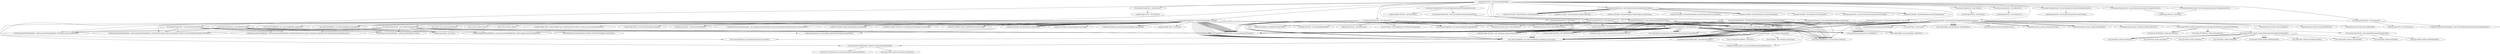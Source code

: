 digraph "callgraph" {
    "<dummyMainClass: void dummyMainMethod()>"
    "<fr.asterope.MainActivity: void onCreate(android.os.Bundle)>"
    "<dummyMainClass: void dummyMainMethod()>"->"<fr.asterope.MainActivity: void onCreate(android.os.Bundle)>";
    "<fr.asterope.MainActivity: void onStart()>"
    "<dummyMainClass: void dummyMainMethod()>"->"<fr.asterope.MainActivity: void onStart()>";
    "<fr.asterope.MainActivity: void onResume()>"
    "<dummyMainClass: void dummyMainMethod()>"->"<fr.asterope.MainActivity: void onResume()>";
    "<fr.asterope.MainActivity: void reset(android.view.View)>"
    "<dummyMainClass: void dummyMainMethod()>"->"<fr.asterope.MainActivity: void reset(android.view.View)>";
    "<fr.asterope.MainActivity: void startResume(android.view.View)>"
    "<dummyMainClass: void dummyMainMethod()>"->"<fr.asterope.MainActivity: void startResume(android.view.View)>";
    "<fr.asterope.MainActivity: void onBackPressed()>"
    "<dummyMainClass: void dummyMainMethod()>"->"<fr.asterope.MainActivity: void onBackPressed()>";
    "<fr.asterope.MainActivity: void onProviderEnabled(java.lang.String)>"
    "<dummyMainClass: void dummyMainMethod()>"->"<fr.asterope.MainActivity: void onProviderEnabled(java.lang.String)>";
    "<fr.asterope.MainActivity: void onLocationChanged(android.location.Location)>"
    "<dummyMainClass: void dummyMainMethod()>"->"<fr.asterope.MainActivity: void onLocationChanged(android.location.Location)>";
    "<fr.asterope.MainActivity: void onStatusChanged(java.lang.String,int,android.os.Bundle)>"
    "<dummyMainClass: void dummyMainMethod()>"->"<fr.asterope.MainActivity: void onStatusChanged(java.lang.String,int,android.os.Bundle)>";
    "<fr.asterope.MainActivity: void onProviderDisabled(java.lang.String)>"
    "<dummyMainClass: void dummyMainMethod()>"->"<fr.asterope.MainActivity: void onProviderDisabled(java.lang.String)>";
    "<fr.asterope.MainActivity: void onPause()>"
    "<dummyMainClass: void dummyMainMethod()>"->"<fr.asterope.MainActivity: void onPause()>";
    "<fr.asterope.MainActivity: void onSaveInstanceState(android.os.Bundle)>"
    "<dummyMainClass: void dummyMainMethod()>"->"<fr.asterope.MainActivity: void onSaveInstanceState(android.os.Bundle)>";
    "<fr.asterope.MainActivity: void onStop()>"
    "<dummyMainClass: void dummyMainMethod()>"->"<fr.asterope.MainActivity: void onStop()>";
    "<fr.asterope.MainActivity: void onRestart()>"
    "<dummyMainClass: void dummyMainMethod()>"->"<fr.asterope.MainActivity: void onRestart()>";
    "<fr.asterope.MainActivity: void onDestroy()>"
    "<dummyMainClass: void dummyMainMethod()>"->"<fr.asterope.MainActivity: void onDestroy()>";
    "<fr.asterope.MainActivity$8: void onClick(android.content.DialogInterface,int)>"
    "<dummyMainClass: void dummyMainMethod()>"->"<fr.asterope.MainActivity$8: void onClick(android.content.DialogInterface,int)>";
    "<fr.asterope.MainActivity$3: void onClick(android.content.DialogInterface,int)>"
    "<dummyMainClass: void dummyMainMethod()>"->"<fr.asterope.MainActivity$3: void onClick(android.content.DialogInterface,int)>";
    "<fr.asterope.MainActivity$6: void onClick(android.content.DialogInterface,int)>"
    "<dummyMainClass: void dummyMainMethod()>"->"<fr.asterope.MainActivity$6: void onClick(android.content.DialogInterface,int)>";
    "<fr.asterope.MainActivity$9: void onClick(android.content.DialogInterface,int)>"
    "<dummyMainClass: void dummyMainMethod()>"->"<fr.asterope.MainActivity$9: void onClick(android.content.DialogInterface,int)>";
    "<fr.asterope.ExternalFileLogger: boolean isExternalStorageWritable()>"
    "<fr.asterope.MainActivity: void onCreate(android.os.Bundle)>"->"<fr.asterope.ExternalFileLogger: boolean isExternalStorageWritable()>";
    "<android.os.Environment: java.io.File getExternalStorageDirectory()>"
    "<fr.asterope.MainActivity: void onCreate(android.os.Bundle)>"->"<android.os.Environment: java.io.File getExternalStorageDirectory()>";
    "<android.widget.Toast: android.widget.Toast makeText(android.content.Context,java.lang.CharSequence,int)>"
    "<fr.asterope.MainActivity: void onCreate(android.os.Bundle)>"->"<android.widget.Toast: android.widget.Toast makeText(android.content.Context,java.lang.CharSequence,int)>";
    "<java.lang.String: java.lang.String format(java.lang.String,java.lang.Object[])>"
    "<fr.asterope.MainActivity: void onLocationChanged(android.location.Location)>"->"<java.lang.String: java.lang.String format(java.lang.String,java.lang.Object[])>";
    "<java.lang.Long: java.lang.Long valueOf(long)>"
    "<fr.asterope.MainActivity: void onLocationChanged(android.location.Location)>"->"<java.lang.Long: java.lang.Long valueOf(long)>";
    "<java.lang.Integer: java.lang.Integer valueOf(int)>"
    "<fr.asterope.MainActivity: void onLocationChanged(android.location.Location)>"->"<java.lang.Integer: java.lang.Integer valueOf(int)>";
    "<java.lang.Float: java.lang.Float valueOf(float)>"
    "<fr.asterope.MainActivity: void onLocationChanged(android.location.Location)>"->"<java.lang.Float: java.lang.Float valueOf(float)>";
    "<fr.asterope.MainActivity: void onLocationChanged(android.location.Location)>"->"<java.lang.Float: java.lang.Float valueOf(float)>";
    "<java.lang.Double: java.lang.Double valueOf(double)>"
    "<fr.asterope.MainActivity: void onLocationChanged(android.location.Location)>"->"<java.lang.Double: java.lang.Double valueOf(double)>";
    "<fr.asterope.MainActivity: void onLocationChanged(android.location.Location)>"->"<java.lang.Double: java.lang.Double valueOf(double)>";
    "<fr.asterope.MainActivity: void onLocationChanged(android.location.Location)>"->"<java.lang.Double: java.lang.Double valueOf(double)>";
    "<fr.asterope.MainActivity: void onLocationChanged(android.location.Location)>"->"<java.lang.Float: java.lang.Float valueOf(float)>";
    "<fr.asterope.MainActivity: void onLocationChanged(android.location.Location)>"->"<java.lang.Double: java.lang.Double valueOf(double)>";
    "<fr.asterope.MainActivity: void onLocationChanged(android.location.Location)>"->"<java.lang.Float: java.lang.Float valueOf(float)>";
    "<fr.asterope.MainActivity: void onLocationChanged(android.location.Location)>"->"<java.lang.Float: java.lang.Float valueOf(float)>";
    "<fr.asterope.MainActivity: void onLocationChanged(android.location.Location)>"->"<java.lang.Float: java.lang.Float valueOf(float)>";
    "<fr.asterope.MainActivity: void onLocationChanged(android.location.Location)>"->"<java.lang.Double: java.lang.Double valueOf(double)>";
    "<fr.asterope.MainActivity: void onLocationChanged(android.location.Location)>"->"<java.lang.Float: java.lang.Float valueOf(float)>";
    "<fr.asterope.WGS84: double vincentyDistance(fr.asterope.WGS84Point,fr.asterope.WGS84Point)>"
    "<fr.asterope.MainActivity: void onLocationChanged(android.location.Location)>"->"<fr.asterope.WGS84: double vincentyDistance(fr.asterope.WGS84Point,fr.asterope.WGS84Point)>";
    "<fr.asterope.MainActivity: void access$400(fr.asterope.MainActivity)>"
    "<fr.asterope.MainActivity$6: void onClick(android.content.DialogInterface,int)>"->"<fr.asterope.MainActivity: void access$400(fr.asterope.MainActivity)>";
    "<android.os.Environment: java.lang.String getExternalStorageState()>"
    "<fr.asterope.ExternalFileLogger: boolean isExternalStorageWritable()>"->"<android.os.Environment: java.lang.String getExternalStorageState()>";
    "<fr.asterope.WGS84: double vincentyDistance(double,double,double,double)>"
    "<fr.asterope.WGS84: double vincentyDistance(fr.asterope.WGS84Point,fr.asterope.WGS84Point)>"->"<fr.asterope.WGS84: double vincentyDistance(double,double,double,double)>";
    "<java.lang.Math: double abs(double)>"
    "<fr.asterope.WGS84: double vincentyDistance(double,double,double,double)>"->"<java.lang.Math: double abs(double)>";
    "<java.lang.Double: boolean isNaN(double)>"
    "<fr.asterope.WGS84: double vincentyDistance(double,double,double,double)>"->"<java.lang.Double: boolean isNaN(double)>";
    "<java.lang.Math: double atan2(double,double)>"
    "<fr.asterope.WGS84: double vincentyDistance(double,double,double,double)>"->"<java.lang.Math: double atan2(double,double)>";
    "<java.lang.Math: double sqrt(double)>"
    "<fr.asterope.WGS84: double vincentyDistance(double,double,double,double)>"->"<java.lang.Math: double sqrt(double)>";
    "<java.lang.Math: double cos(double)>"
    "<fr.asterope.WGS84: double vincentyDistance(double,double,double,double)>"->"<java.lang.Math: double cos(double)>";
    "<java.lang.Math: double sin(double)>"
    "<fr.asterope.WGS84: double vincentyDistance(double,double,double,double)>"->"<java.lang.Math: double sin(double)>";
    "<fr.asterope.WGS84: double vincentyDistance(double,double,double,double)>"->"<java.lang.Math: double sqrt(double)>";
    "<java.lang.Math: double tan(double)>"
    "<fr.asterope.WGS84: double vincentyDistance(double,double,double,double)>"->"<java.lang.Math: double tan(double)>";
    "<fr.asterope.WGS84: double vincentyDistance(double,double,double,double)>"->"<java.lang.Math: double sqrt(double)>";
    "<fr.asterope.WGS84: double vincentyDistance(double,double,double,double)>"->"<java.lang.Math: double tan(double)>";
    "<fr.asterope.WGS84: double toRadian(double)>"
    "<fr.asterope.WGS84: double vincentyDistance(double,double,double,double)>"->"<fr.asterope.WGS84: double toRadian(double)>";
    "<fr.asterope.WGS84: double vincentyDistance(double,double,double,double)>"->"<fr.asterope.WGS84: double toRadian(double)>";
    "<fr.asterope.WGS84: double vincentyDistance(double,double,double,double)>"->"<fr.asterope.WGS84: double toRadian(double)>";
    "<fr.asterope.WGS84: double vincentyDistance(double,double,double,double)>"->"<fr.asterope.WGS84: double toRadian(double)>";
    "<android.app.Activity: void onCreate(android.os.Bundle)>"
    "<fr.asterope.MainActivity: void onCreate(android.os.Bundle)>"->"<android.app.Activity: void onCreate(android.os.Bundle)>";
    "<fr.asterope.MainActivity: void checkForAvailableGPS()>"
    "<fr.asterope.MainActivity: void onCreate(android.os.Bundle)>"->"<fr.asterope.MainActivity: void checkForAvailableGPS()>";
    "<android.app.Activity: java.lang.Object getSystemService(java.lang.String)>"
    "<fr.asterope.MainActivity: void onCreate(android.os.Bundle)>"->"<android.app.Activity: java.lang.Object getSystemService(java.lang.String)>";
    "<android.app.Activity: void setContentView(int)>"
    "<fr.asterope.MainActivity: void onCreate(android.os.Bundle)>"->"<android.app.Activity: void setContentView(int)>";
    "<fr.asterope.MainActivity: void updateUI()>"
    "<fr.asterope.MainActivity: void onCreate(android.os.Bundle)>"->"<fr.asterope.MainActivity: void updateUI()>";
    "<android.content.Context: java.lang.String getString(int)>"
    "<fr.asterope.MainActivity: void onCreate(android.os.Bundle)>"->"<android.content.Context: java.lang.String getString(int)>";
    "<fr.asterope.MainActivity: void onCreate(android.os.Bundle)>"->"<android.content.Context: java.lang.String getString(int)>";
    "<fr.asterope.MainActivity: void onCreate(android.os.Bundle)>"->"<android.content.Context: java.lang.String getString(int)>";
    "<fr.asterope.MainActivity: void onCreate(android.os.Bundle)>"->"<android.content.Context: java.lang.String getString(int)>";
    "<fr.asterope.MainActivity: void onCreate(android.os.Bundle)>"->"<android.content.Context: java.lang.String getString(int)>";
    "<fr.asterope.MainActivity: void onCreate(android.os.Bundle)>"->"<android.content.Context: java.lang.String getString(int)>";
    "<fr.asterope.MainActivity: void onCreate(android.os.Bundle)>"->"<android.content.Context: java.lang.String getString(int)>";
    "<fr.asterope.MainActivity: void onCreate(android.os.Bundle)>"->"<android.content.Context: java.lang.String getString(int)>";
    "<fr.asterope.MainActivity: void onCreate(android.os.Bundle)>"->"<android.content.Context: java.lang.String getString(int)>";
    "<fr.asterope.MainActivity: void onCreate(android.os.Bundle)>"->"<android.content.Context: java.lang.String getString(int)>";
    "<fr.asterope.MainActivity: void onCreate(android.os.Bundle)>"->"<android.content.Context: java.lang.String getString(int)>";
    "<fr.asterope.MainActivity: void onCreate(android.os.Bundle)>"->"<android.content.Context: java.lang.String getString(int)>";
    "<fr.asterope.MainActivity: void onCreate(android.os.Bundle)>"->"<android.content.Context: java.lang.String getString(int)>";
    "<fr.asterope.MainActivity: void onCreate(android.os.Bundle)>"->"<android.content.Context: java.lang.String getString(int)>";
    "<fr.asterope.MainActivity: void onCreate(android.os.Bundle)>"->"<android.app.Activity: void setContentView(int)>";
    "<android.location.LocationManager: void requestLocationUpdates(java.lang.String,long,float,android.location.LocationListener)>"
    "<fr.asterope.MainActivity: void onCreate(android.os.Bundle)>"->"<android.location.LocationManager: void requestLocationUpdates(java.lang.String,long,float,android.location.LocationListener)>";
    "<android.os.Bundle: double getDouble(java.lang.String)>"
    "<fr.asterope.MainActivity: void onCreate(android.os.Bundle)>"->"<android.os.Bundle: double getDouble(java.lang.String)>";
    "<fr.asterope.MainActivity: void onCreate(android.os.Bundle)>"->"<android.os.Bundle: double getDouble(java.lang.String)>";
    "<android.os.Bundle: int getInt(java.lang.String)>"
    "<fr.asterope.MainActivity: void onCreate(android.os.Bundle)>"->"<android.os.Bundle: int getInt(java.lang.String)>";
    "<android.os.Bundle: android.os.Parcelable getParcelable(java.lang.String)>"
    "<fr.asterope.MainActivity: void onCreate(android.os.Bundle)>"->"<android.os.Bundle: android.os.Parcelable getParcelable(java.lang.String)>";
    "<android.os.Bundle: boolean getBoolean(java.lang.String)>"
    "<fr.asterope.MainActivity: void onCreate(android.os.Bundle)>"->"<android.os.Bundle: boolean getBoolean(java.lang.String)>";
    "<android.os.Bundle: float getFloat(java.lang.String)>"
    "<fr.asterope.MainActivity: void onCreate(android.os.Bundle)>"->"<android.os.Bundle: float getFloat(java.lang.String)>";
    "<fr.asterope.MainActivity: void onCreate(android.os.Bundle)>"->"<android.os.Bundle: float getFloat(java.lang.String)>";
    "<fr.asterope.MainActivity: void onCreate(android.os.Bundle)>"->"<android.os.Bundle: float getFloat(java.lang.String)>";
    "<android.os.Bundle: long getLong(java.lang.String)>"
    "<fr.asterope.MainActivity: void onCreate(android.os.Bundle)>"->"<android.os.Bundle: long getLong(java.lang.String)>";
    "<fr.asterope.MainActivity: void onCreate(android.os.Bundle)>"->"<android.os.Bundle: float getFloat(java.lang.String)>";
    "<android.os.Bundle: java.lang.String getString(java.lang.String)>"
    "<fr.asterope.MainActivity: void onCreate(android.os.Bundle)>"->"<android.os.Bundle: java.lang.String getString(java.lang.String)>";
    "<fr.asterope.MainActivity: void onCreate(android.os.Bundle)>"->"<android.os.Bundle: java.lang.String getString(java.lang.String)>";
    "<fr.asterope.MainActivity: void onCreate(android.os.Bundle)>"->"<android.os.Bundle: boolean getBoolean(java.lang.String)>";
    "<fr.asterope.MainActivity: void onCreate(android.os.Bundle)>"->"<android.os.Bundle: float getFloat(java.lang.String)>";
    "<fr.asterope.MainActivity: void onCreate(android.os.Bundle)>"->"<android.os.Bundle: float getFloat(java.lang.String)>";
    "<fr.asterope.MainActivity: void onCreate(android.os.Bundle)>"->"<android.os.Bundle: float getFloat(java.lang.String)>";
    "<android.view.View: void setEnabled(boolean)>"
    "<fr.asterope.MainActivity: void onCreate(android.os.Bundle)>"->"<android.view.View: void setEnabled(boolean)>";
    "<android.widget.TextView: void setText(java.lang.CharSequence)>"
    "<fr.asterope.MainActivity: void onCreate(android.os.Bundle)>"->"<android.widget.TextView: void setText(java.lang.CharSequence)>";
    "<fr.asterope.MainActivity: void onCreate(android.os.Bundle)>"->"<android.widget.TextView: void setText(java.lang.CharSequence)>";
    "<android.widget.Toast: void show()>"
    "<fr.asterope.MainActivity: void onCreate(android.os.Bundle)>"->"<android.widget.Toast: void show()>";
    "<java.lang.StringBuilder: java.lang.StringBuilder append(java.lang.String)>"
    "<fr.asterope.MainActivity: void onCreate(android.os.Bundle)>"->"<java.lang.StringBuilder: java.lang.StringBuilder append(java.lang.String)>";
    "<fr.asterope.MainActivity: void onCreate(android.os.Bundle)>"->"<java.lang.StringBuilder: java.lang.StringBuilder append(java.lang.String)>";
    "<fr.asterope.MainActivity: void onCreate(android.os.Bundle)>"->"<java.lang.StringBuilder: java.lang.StringBuilder append(java.lang.String)>";
    "<java.lang.StringBuilder: java.lang.String toString()>"
    "<fr.asterope.MainActivity: void onCreate(android.os.Bundle)>"->"<java.lang.StringBuilder: java.lang.String toString()>";
    "<fr.asterope.MainActivity: void onCreate(android.os.Bundle)>"->"<java.lang.StringBuilder: java.lang.StringBuilder append(java.lang.String)>";
    "<java.lang.StringBuilder: java.lang.StringBuilder append(int)>"
    "<fr.asterope.MainActivity: void onCreate(android.os.Bundle)>"->"<java.lang.StringBuilder: java.lang.StringBuilder append(int)>";
    "<fr.asterope.MainActivity: void onCreate(android.os.Bundle)>"->"<java.lang.StringBuilder: java.lang.StringBuilder append(java.lang.String)>";
    "<fr.asterope.MainActivity: void onCreate(android.os.Bundle)>"->"<java.lang.StringBuilder: java.lang.StringBuilder append(java.lang.String)>";
    "<java.lang.StringBuilder: java.lang.StringBuilder append(float)>"
    "<fr.asterope.MainActivity: void onCreate(android.os.Bundle)>"->"<java.lang.StringBuilder: java.lang.StringBuilder append(float)>";
    "<fr.asterope.MainActivity: void onCreate(android.os.Bundle)>"->"<java.lang.StringBuilder: java.lang.StringBuilder append(java.lang.String)>";
    "<fr.asterope.MainActivity: void onCreate(android.os.Bundle)>"->"<java.lang.StringBuilder: java.lang.String toString()>";
    "<fr.asterope.MainActivity: void onCreate(android.os.Bundle)>"->"<java.lang.StringBuilder: java.lang.StringBuilder append(java.lang.String)>";
    "<fr.asterope.MainActivity: void onCreate(android.os.Bundle)>"->"<java.lang.StringBuilder: java.lang.StringBuilder append(float)>";
    "<fr.asterope.MainActivity: void onCreate(android.os.Bundle)>"->"<java.lang.StringBuilder: java.lang.StringBuilder append(java.lang.String)>";
    "<fr.asterope.MainActivity: void onCreate(android.os.Bundle)>"->"<java.lang.StringBuilder: java.lang.String toString()>";
    "<fr.asterope.MainActivity: void onCreate(android.os.Bundle)>"->"<java.lang.StringBuilder: java.lang.StringBuilder append(java.lang.String)>";
    "<fr.asterope.MainActivity: void onCreate(android.os.Bundle)>"->"<java.lang.StringBuilder: java.lang.StringBuilder append(java.lang.String)>";
    "<fr.asterope.MainActivity: void onCreate(android.os.Bundle)>"->"<java.lang.StringBuilder: java.lang.StringBuilder append(java.lang.String)>";
    "<fr.asterope.MainActivity: void onCreate(android.os.Bundle)>"->"<java.lang.StringBuilder: java.lang.StringBuilder append(java.lang.String)>";
    "<fr.asterope.MainActivity: void onCreate(android.os.Bundle)>"->"<java.lang.StringBuilder: java.lang.String toString()>";
    "<java.io.File: java.lang.String getPath()>"
    "<fr.asterope.MainActivity: void onCreate(android.os.Bundle)>"->"<java.io.File: java.lang.String getPath()>";
    "<java.io.File: boolean exists()>"
    "<fr.asterope.MainActivity: void onCreate(android.os.Bundle)>"->"<java.io.File: boolean exists()>";
    "<java.io.File: boolean mkdir()>"
    "<fr.asterope.MainActivity: void onCreate(android.os.Bundle)>"->"<java.io.File: boolean mkdir()>";
    "<fr.asterope.ExternalFileLogger: boolean safeWrite(java.lang.String)>"
    "<fr.asterope.MainActivity: void onCreate(android.os.Bundle)>"->"<fr.asterope.ExternalFileLogger: boolean safeWrite(java.lang.String)>";
    "<fr.asterope.MainActivity: void onCreate(android.os.Bundle)>"->"<fr.asterope.ExternalFileLogger: boolean safeWrite(java.lang.String)>";
    "<fr.asterope.MainActivity: void onCreate(android.os.Bundle)>"->"<fr.asterope.ExternalFileLogger: boolean safeWrite(java.lang.String)>";
    "<fr.asterope.MainActivity: void onCreate(android.os.Bundle)>"->"<fr.asterope.ExternalFileLogger: boolean safeWrite(java.lang.String)>";
    "<fr.asterope.MainActivity: void onCreate(android.os.Bundle)>"->"<fr.asterope.ExternalFileLogger: boolean safeWrite(java.lang.String)>";
    "<android.app.AlertDialog$Builder: android.app.AlertDialog$Builder setTitle(java.lang.CharSequence)>"
    "<fr.asterope.MainActivity: void onCreate(android.os.Bundle)>"->"<android.app.AlertDialog$Builder: android.app.AlertDialog$Builder setTitle(java.lang.CharSequence)>";
    "<android.app.AlertDialog$Builder: android.app.AlertDialog$Builder setMessage(java.lang.CharSequence)>"
    "<fr.asterope.MainActivity: void onCreate(android.os.Bundle)>"->"<android.app.AlertDialog$Builder: android.app.AlertDialog$Builder setMessage(java.lang.CharSequence)>";
    "<android.app.AlertDialog$Builder: android.app.AlertDialog$Builder setPositiveButton(java.lang.CharSequence,android.content.DialogInterface$OnClickListener)>"
    "<fr.asterope.MainActivity: void onCreate(android.os.Bundle)>"->"<android.app.AlertDialog$Builder: android.app.AlertDialog$Builder setPositiveButton(java.lang.CharSequence,android.content.DialogInterface$OnClickListener)>";
    "<android.app.AlertDialog$Builder: android.app.AlertDialog create()>"
    "<fr.asterope.MainActivity: void onCreate(android.os.Bundle)>"->"<android.app.AlertDialog$Builder: android.app.AlertDialog create()>";
    "<android.app.Dialog: void show()>"
    "<fr.asterope.MainActivity: void onCreate(android.os.Bundle)>"->"<android.app.Dialog: void show()>";
    "<java.text.DateFormat: java.lang.String format(java.util.Date)>"
    "<fr.asterope.MainActivity: void onCreate(android.os.Bundle)>"->"<java.text.DateFormat: java.lang.String format(java.util.Date)>";
    "<fr.asterope.MainActivity: void updateUI()>"->"<java.lang.String: java.lang.String format(java.lang.String,java.lang.Object[])>";
    "<fr.asterope.MainActivity: void updateUI()>"->"<java.lang.Float: java.lang.Float valueOf(float)>";
    "<fr.asterope.MainActivity: void updateUI()>"->"<java.lang.String: java.lang.String format(java.lang.String,java.lang.Object[])>";
    "<fr.asterope.MainActivity: void updateUI()>"->"<java.lang.Float: java.lang.Float valueOf(float)>";
    "<fr.asterope.MainActivity: void updateUI()>"->"<java.lang.Float: java.lang.Float valueOf(float)>";
    "<fr.asterope.MainActivity: void updateUI()>"->"<java.lang.String: java.lang.String format(java.lang.String,java.lang.Object[])>";
    "<fr.asterope.MainActivity: void updateUI()>"->"<java.lang.Integer: java.lang.Integer valueOf(int)>";
    "<android.location.Location: java.lang.String convert(double,int)>"
    "<fr.asterope.MainActivity: void updateUI()>"->"<android.location.Location: java.lang.String convert(double,int)>";
    "<fr.asterope.MainActivity: void updateUI()>"->"<android.location.Location: java.lang.String convert(double,int)>";
    "<fr.asterope.MainActivity: void updateUI()>"->"<java.lang.String: java.lang.String format(java.lang.String,java.lang.Object[])>";
    "<fr.asterope.MainActivity: void updateUI()>"->"<java.lang.Float: java.lang.Float valueOf(float)>";
    "<fr.asterope.MainActivity: void updateUI()>"->"<java.lang.String: java.lang.String format(java.lang.String,java.lang.Object[])>";
    "<fr.asterope.MainActivity: void updateUI()>"->"<java.lang.Float: java.lang.Float valueOf(float)>";
    "<android.app.Activity: void onStart()>"
    "<fr.asterope.MainActivity: void onStart()>"->"<android.app.Activity: void onStart()>";
    "<android.app.Activity: void onResume()>"
    "<fr.asterope.MainActivity: void onResume()>"->"<android.app.Activity: void onResume()>";
    "<fr.asterope.MainActivity: void onResume()>"->"<android.content.Context: java.lang.String getString(int)>";
    "<fr.asterope.MainActivity: void onResume()>"->"<android.content.Context: java.lang.String getString(int)>";
    "<fr.asterope.MainActivity: void onResume()>"->"<android.content.Context: java.lang.String getString(int)>";
    "<fr.asterope.MainActivity: void onResume()>"->"<fr.asterope.MainActivity: void updateUI()>";
    "<android.text.format.Time: void setToNow()>"
    "<fr.asterope.MainActivity: void onResume()>"->"<android.text.format.Time: void setToNow()>";
    "<android.text.format.Time: long toMillis(boolean)>"
    "<fr.asterope.MainActivity: void onResume()>"->"<android.text.format.Time: long toMillis(boolean)>";
    "<fr.asterope.MainActivity: void onResume()>"->"<java.lang.StringBuilder: java.lang.StringBuilder append(java.lang.String)>";
    "<java.lang.StringBuilder: java.lang.StringBuilder append(long)>"
    "<fr.asterope.MainActivity: void onResume()>"->"<java.lang.StringBuilder: java.lang.StringBuilder append(long)>";
    "<fr.asterope.MainActivity: void onResume()>"->"<java.lang.StringBuilder: java.lang.StringBuilder append(java.lang.String)>";
    "<fr.asterope.MainActivity: void onResume()>"->"<java.lang.StringBuilder: java.lang.StringBuilder append(long)>";
    "<fr.asterope.MainActivity: void onResume()>"->"<java.lang.StringBuilder: java.lang.StringBuilder append(java.lang.String)>";
    "<fr.asterope.MainActivity: void onResume()>"->"<java.lang.StringBuilder: java.lang.StringBuilder append(java.lang.String)>";
    "<fr.asterope.MainActivity: void onResume()>"->"<java.lang.StringBuilder: java.lang.String toString()>";
    "<fr.asterope.MainActivity: void onResume()>"->"<fr.asterope.ExternalFileLogger: boolean safeWrite(java.lang.String)>";
    "<java.util.Timer: void schedule(java.util.TimerTask,long,long)>"
    "<fr.asterope.MainActivity: void onResume()>"->"<java.util.Timer: void schedule(java.util.TimerTask,long,long)>";
    "<fr.asterope.MainActivity: void reset(android.view.View)>"->"<android.app.AlertDialog$Builder: android.app.AlertDialog$Builder setTitle(java.lang.CharSequence)>";
    "<fr.asterope.MainActivity: void reset(android.view.View)>"->"<android.app.AlertDialog$Builder: android.app.AlertDialog$Builder setMessage(java.lang.CharSequence)>";
    "<fr.asterope.MainActivity: void reset(android.view.View)>"->"<android.app.AlertDialog$Builder: android.app.AlertDialog$Builder setPositiveButton(java.lang.CharSequence,android.content.DialogInterface$OnClickListener)>";
    "<android.app.AlertDialog$Builder: android.app.AlertDialog$Builder setNegativeButton(java.lang.CharSequence,android.content.DialogInterface$OnClickListener)>"
    "<fr.asterope.MainActivity: void reset(android.view.View)>"->"<android.app.AlertDialog$Builder: android.app.AlertDialog$Builder setNegativeButton(java.lang.CharSequence,android.content.DialogInterface$OnClickListener)>";
    "<fr.asterope.MainActivity: void reset(android.view.View)>"->"<android.app.AlertDialog$Builder: android.app.AlertDialog create()>";
    "<fr.asterope.MainActivity: void reset(android.view.View)>"->"<android.content.Context: java.lang.String getString(int)>";
    "<fr.asterope.MainActivity: void reset(android.view.View)>"->"<android.content.Context: java.lang.String getString(int)>";
    "<fr.asterope.MainActivity: void reset(android.view.View)>"->"<android.content.Context: java.lang.String getString(int)>";
    "<fr.asterope.MainActivity: void reset(android.view.View)>"->"<android.content.Context: java.lang.String getString(int)>";
    "<fr.asterope.MainActivity: void reset(android.view.View)>"->"<android.app.Dialog: void show()>";
    "<fr.asterope.MainActivity: void startResume(android.view.View)>"->"<android.content.Context: java.lang.String getString(int)>";
    "<fr.asterope.MainActivity: void startResume(android.view.View)>"->"<android.content.Context: java.lang.String getString(int)>";
    "<fr.asterope.MainActivity: void startResume(android.view.View)>"->"<android.content.Context: java.lang.String getString(int)>";
    "<fr.asterope.MainActivity: void startResume(android.view.View)>"->"<android.content.Context: java.lang.String getString(int)>";
    "<fr.asterope.MainActivity: void startResume(android.view.View)>"->"<android.content.Context: java.lang.String getString(int)>";
    "<fr.asterope.MainActivity: void startResume(android.view.View)>"->"<android.widget.TextView: void setText(java.lang.CharSequence)>";
    "<fr.asterope.MainActivity: void startResume(android.view.View)>"->"<android.widget.TextView: void setText(java.lang.CharSequence)>";
    "<fr.asterope.MainActivity: void startResume(android.view.View)>"->"<java.lang.StringBuilder: java.lang.StringBuilder append(java.lang.String)>";
    "<fr.asterope.MainActivity: void startResume(android.view.View)>"->"<java.lang.StringBuilder: java.lang.StringBuilder append(java.lang.String)>";
    "<fr.asterope.MainActivity: void startResume(android.view.View)>"->"<java.lang.StringBuilder: java.lang.StringBuilder append(java.lang.String)>";
    "<fr.asterope.MainActivity: void startResume(android.view.View)>"->"<java.lang.StringBuilder: java.lang.String toString()>";
    "<fr.asterope.MainActivity: void startResume(android.view.View)>"->"<fr.asterope.ExternalFileLogger: boolean safeWrite(java.lang.String)>";
    "<fr.asterope.MainActivity: void onBackPressed()>"->"<android.app.AlertDialog$Builder: android.app.AlertDialog$Builder setTitle(java.lang.CharSequence)>";
    "<fr.asterope.MainActivity: void onBackPressed()>"->"<android.app.AlertDialog$Builder: android.app.AlertDialog$Builder setMessage(java.lang.CharSequence)>";
    "<fr.asterope.MainActivity: void onBackPressed()>"->"<android.app.AlertDialog$Builder: android.app.AlertDialog$Builder setPositiveButton(java.lang.CharSequence,android.content.DialogInterface$OnClickListener)>";
    "<fr.asterope.MainActivity: void onBackPressed()>"->"<android.app.AlertDialog$Builder: android.app.AlertDialog$Builder setNegativeButton(java.lang.CharSequence,android.content.DialogInterface$OnClickListener)>";
    "<fr.asterope.MainActivity: void onBackPressed()>"->"<android.app.AlertDialog$Builder: android.app.AlertDialog create()>";
    "<fr.asterope.MainActivity: void onBackPressed()>"->"<android.content.Context: java.lang.String getString(int)>";
    "<fr.asterope.MainActivity: void onBackPressed()>"->"<android.content.Context: java.lang.String getString(int)>";
    "<fr.asterope.MainActivity: void onBackPressed()>"->"<android.content.Context: java.lang.String getString(int)>";
    "<fr.asterope.MainActivity: void onBackPressed()>"->"<android.content.Context: java.lang.String getString(int)>";
    "<fr.asterope.MainActivity: void onBackPressed()>"->"<android.app.Dialog: void show()>";
    "<fr.asterope.MainActivity: void onProviderEnabled(java.lang.String)>"->"<java.lang.StringBuilder: java.lang.StringBuilder append(java.lang.String)>";
    "<fr.asterope.MainActivity: void onProviderEnabled(java.lang.String)>"->"<java.lang.StringBuilder: java.lang.StringBuilder append(java.lang.String)>";
    "<fr.asterope.MainActivity: void onProviderEnabled(java.lang.String)>"->"<java.lang.StringBuilder: java.lang.String toString()>";
    "<fr.asterope.MainActivity: void onProviderEnabled(java.lang.String)>"->"<android.content.Context: java.lang.String getString(int)>";
    "<fr.asterope.MainActivity: void onProviderEnabled(java.lang.String)>"->"<fr.asterope.ExternalFileLogger: boolean safeWrite(java.lang.String)>";
    "<android.location.Location: float getAccuracy()>"
    "<fr.asterope.MainActivity: void onLocationChanged(android.location.Location)>"->"<android.location.Location: float getAccuracy()>";
    "<android.location.Location: double getLatitude()>"
    "<fr.asterope.MainActivity: void onLocationChanged(android.location.Location)>"->"<android.location.Location: double getLatitude()>";
    "<android.location.Location: double getLongitude()>"
    "<fr.asterope.MainActivity: void onLocationChanged(android.location.Location)>"->"<android.location.Location: double getLongitude()>";
    "<android.location.Location: android.os.Bundle getExtras()>"
    "<fr.asterope.MainActivity: void onLocationChanged(android.location.Location)>"->"<android.location.Location: android.os.Bundle getExtras()>";
    "<android.location.Location: float getSpeed()>"
    "<fr.asterope.MainActivity: void onLocationChanged(android.location.Location)>"->"<android.location.Location: float getSpeed()>";
    "<android.location.Location: double getAltitude()>"
    "<fr.asterope.MainActivity: void onLocationChanged(android.location.Location)>"->"<android.location.Location: double getAltitude()>";
    "<android.location.Location: float getBearing()>"
    "<fr.asterope.MainActivity: void onLocationChanged(android.location.Location)>"->"<android.location.Location: float getBearing()>";
    "<fr.asterope.MainActivity: void onLocationChanged(android.location.Location)>"->"<android.location.Location: double getLatitude()>";
    "<fr.asterope.MainActivity: void onLocationChanged(android.location.Location)>"->"<android.location.Location: double getLongitude()>";
    "<fr.asterope.MainActivity: void onLocationChanged(android.location.Location)>"->"<android.content.Context: java.lang.String getString(int)>";
    "<fr.asterope.MainActivity: void computeElevationGain(double,float)>"
    "<fr.asterope.MainActivity: void onLocationChanged(android.location.Location)>"->"<fr.asterope.MainActivity: void computeElevationGain(double,float)>";
    "<fr.asterope.MainActivity: void onLocationChanged(android.location.Location)>"->"<android.content.Context: java.lang.String getString(int)>";
    "<fr.asterope.MainActivity: void onLocationChanged(android.location.Location)>"->"<fr.asterope.MainActivity: void updateUI()>";
    "<fr.asterope.MainActivity: void onLocationChanged(android.location.Location)>"->"<android.content.Context: java.lang.String getString(int)>";
    "<fr.asterope.MainActivity: void onLocationChanged(android.location.Location)>"->"<android.content.Context: java.lang.String getString(int)>";
    "<fr.asterope.MainActivity: void onLocationChanged(android.location.Location)>"->"<android.view.View: void setEnabled(boolean)>";
    "<fr.asterope.MainActivity: void onLocationChanged(android.location.Location)>"->"<android.os.Bundle: int getInt(java.lang.String)>";
    "<fr.asterope.MainActivity: void onLocationChanged(android.location.Location)>"->"<android.location.Location: double getLatitude()>";
    "<fr.asterope.MainActivity: void onLocationChanged(android.location.Location)>"->"<android.location.Location: double getLongitude()>";
    "<fr.asterope.MainActivity: void onLocationChanged(android.location.Location)>"->"<fr.asterope.ExternalFileLogger: boolean safeWrite(java.lang.String)>";
    "<fr.asterope.MainActivity: void onLocationChanged(android.location.Location)>"->"<fr.asterope.ExternalFileLogger: boolean safeWrite(java.lang.String)>";
    "<fr.asterope.MainActivity: void computeElevationGain(double,float)>"->"<java.lang.Math: double abs(double)>";
    "<fr.asterope.MainActivity: void computeElevationGain(double,float)>"->"<java.lang.Double: boolean isNaN(double)>";
    "<java.lang.Double: boolean isInfinite(double)>"
    "<fr.asterope.MainActivity: void computeElevationGain(double,float)>"->"<java.lang.Double: boolean isInfinite(double)>";
    "<fr.asterope.MainActivity: void onStatusChanged(java.lang.String,int,android.os.Bundle)>"->"<java.lang.StringBuilder: java.lang.StringBuilder append(java.lang.String)>";
    "<fr.asterope.MainActivity: void onStatusChanged(java.lang.String,int,android.os.Bundle)>"->"<java.lang.StringBuilder: java.lang.StringBuilder append(java.lang.String)>";
    "<fr.asterope.MainActivity: void onStatusChanged(java.lang.String,int,android.os.Bundle)>"->"<java.lang.StringBuilder: java.lang.String toString()>";
    "<fr.asterope.MainActivity: void onStatusChanged(java.lang.String,int,android.os.Bundle)>"->"<java.lang.StringBuilder: java.lang.StringBuilder append(java.lang.String)>";
    "<fr.asterope.MainActivity: void onStatusChanged(java.lang.String,int,android.os.Bundle)>"->"<java.lang.StringBuilder: java.lang.StringBuilder append(java.lang.String)>";
    "<fr.asterope.MainActivity: void onStatusChanged(java.lang.String,int,android.os.Bundle)>"->"<java.lang.StringBuilder: java.lang.String toString()>";
    "<fr.asterope.MainActivity: void onStatusChanged(java.lang.String,int,android.os.Bundle)>"->"<java.lang.StringBuilder: java.lang.StringBuilder append(java.lang.String)>";
    "<fr.asterope.MainActivity: void onStatusChanged(java.lang.String,int,android.os.Bundle)>"->"<java.lang.StringBuilder: java.lang.StringBuilder append(java.lang.String)>";
    "<fr.asterope.MainActivity: void onStatusChanged(java.lang.String,int,android.os.Bundle)>"->"<java.lang.StringBuilder: java.lang.String toString()>";
    "<fr.asterope.MainActivity: void onStatusChanged(java.lang.String,int,android.os.Bundle)>"->"<java.lang.StringBuilder: java.lang.StringBuilder append(java.lang.String)>";
    "<fr.asterope.MainActivity: void onStatusChanged(java.lang.String,int,android.os.Bundle)>"->"<java.lang.StringBuilder: java.lang.StringBuilder append(java.lang.String)>";
    "<fr.asterope.MainActivity: void onStatusChanged(java.lang.String,int,android.os.Bundle)>"->"<java.lang.StringBuilder: java.lang.String toString()>";
    "<fr.asterope.MainActivity: void onStatusChanged(java.lang.String,int,android.os.Bundle)>"->"<java.lang.StringBuilder: java.lang.StringBuilder append(java.lang.String)>";
    "<fr.asterope.MainActivity: void onStatusChanged(java.lang.String,int,android.os.Bundle)>"->"<java.lang.StringBuilder: java.lang.StringBuilder append(java.lang.String)>";
    "<fr.asterope.MainActivity: void onStatusChanged(java.lang.String,int,android.os.Bundle)>"->"<java.lang.StringBuilder: java.lang.String toString()>";
    "<fr.asterope.MainActivity: void onStatusChanged(java.lang.String,int,android.os.Bundle)>"->"<android.content.Context: java.lang.String getString(int)>";
    "<fr.asterope.MainActivity: void onStatusChanged(java.lang.String,int,android.os.Bundle)>"->"<android.content.Context: java.lang.String getString(int)>";
    "<fr.asterope.MainActivity: void onStatusChanged(java.lang.String,int,android.os.Bundle)>"->"<android.content.Context: java.lang.String getString(int)>";
    "<fr.asterope.MainActivity: void onStatusChanged(java.lang.String,int,android.os.Bundle)>"->"<android.content.Context: java.lang.String getString(int)>";
    "<fr.asterope.MainActivity: void onStatusChanged(java.lang.String,int,android.os.Bundle)>"->"<fr.asterope.ExternalFileLogger: boolean safeWrite(java.lang.String)>";
    "<fr.asterope.MainActivity: void onProviderDisabled(java.lang.String)>"->"<java.lang.StringBuilder: java.lang.StringBuilder append(java.lang.String)>";
    "<fr.asterope.MainActivity: void onProviderDisabled(java.lang.String)>"->"<java.lang.StringBuilder: java.lang.StringBuilder append(java.lang.String)>";
    "<fr.asterope.MainActivity: void onProviderDisabled(java.lang.String)>"->"<java.lang.StringBuilder: java.lang.String toString()>";
    "<fr.asterope.MainActivity: void onProviderDisabled(java.lang.String)>"->"<android.content.Context: java.lang.String getString(int)>";
    "<fr.asterope.MainActivity: void onProviderDisabled(java.lang.String)>"->"<fr.asterope.ExternalFileLogger: boolean safeWrite(java.lang.String)>";
    "<android.app.Activity: void onPause()>"
    "<fr.asterope.MainActivity: void onPause()>"->"<android.app.Activity: void onPause()>";
    "<fr.asterope.MainActivity: void onPause()>"->"<android.content.Context: java.lang.String getString(int)>";
    "<java.util.Timer: void cancel()>"
    "<fr.asterope.MainActivity: void onPause()>"->"<java.util.Timer: void cancel()>";
    "<fr.asterope.MainActivity: void onPause()>"->"<android.text.format.Time: void setToNow()>";
    "<fr.asterope.MainActivity: void onPause()>"->"<android.text.format.Time: long toMillis(boolean)>";
    "<fr.asterope.MainActivity: void onPause()>"->"<java.lang.StringBuilder: java.lang.StringBuilder append(java.lang.String)>";
    "<fr.asterope.MainActivity: void onPause()>"->"<java.lang.StringBuilder: java.lang.StringBuilder append(long)>";
    "<fr.asterope.MainActivity: void onPause()>"->"<java.lang.StringBuilder: java.lang.String toString()>";
    "<fr.asterope.MainActivity: void onPause()>"->"<fr.asterope.ExternalFileLogger: boolean safeWrite(java.lang.String)>";
    "<android.app.Activity: void onSaveInstanceState(android.os.Bundle)>"
    "<fr.asterope.MainActivity: void onSaveInstanceState(android.os.Bundle)>"->"<android.app.Activity: void onSaveInstanceState(android.os.Bundle)>";
    "<android.os.Bundle: void putBoolean(java.lang.String,boolean)>"
    "<fr.asterope.MainActivity: void onSaveInstanceState(android.os.Bundle)>"->"<android.os.Bundle: void putBoolean(java.lang.String,boolean)>";
    "<android.os.Bundle: void putFloat(java.lang.String,float)>"
    "<fr.asterope.MainActivity: void onSaveInstanceState(android.os.Bundle)>"->"<android.os.Bundle: void putFloat(java.lang.String,float)>";
    "<fr.asterope.MainActivity: void onSaveInstanceState(android.os.Bundle)>"->"<android.os.Bundle: void putFloat(java.lang.String,float)>";
    "<fr.asterope.MainActivity: void onSaveInstanceState(android.os.Bundle)>"->"<android.os.Bundle: void putFloat(java.lang.String,float)>";
    "<android.os.Bundle: void putLong(java.lang.String,long)>"
    "<fr.asterope.MainActivity: void onSaveInstanceState(android.os.Bundle)>"->"<android.os.Bundle: void putLong(java.lang.String,long)>";
    "<fr.asterope.MainActivity: void onSaveInstanceState(android.os.Bundle)>"->"<android.os.Bundle: void putFloat(java.lang.String,float)>";
    "<android.os.Bundle: void putString(java.lang.String,java.lang.String)>"
    "<fr.asterope.MainActivity: void onSaveInstanceState(android.os.Bundle)>"->"<android.os.Bundle: void putString(java.lang.String,java.lang.String)>";
    "<android.os.Bundle: void putParcelable(java.lang.String,android.os.Parcelable)>"
    "<fr.asterope.MainActivity: void onSaveInstanceState(android.os.Bundle)>"->"<android.os.Bundle: void putParcelable(java.lang.String,android.os.Parcelable)>";
    "<android.os.Bundle: void putDouble(java.lang.String,double)>"
    "<fr.asterope.MainActivity: void onSaveInstanceState(android.os.Bundle)>"->"<android.os.Bundle: void putDouble(java.lang.String,double)>";
    "<fr.asterope.MainActivity: void onSaveInstanceState(android.os.Bundle)>"->"<android.os.Bundle: void putDouble(java.lang.String,double)>";
    "<android.os.Bundle: void putInt(java.lang.String,int)>"
    "<fr.asterope.MainActivity: void onSaveInstanceState(android.os.Bundle)>"->"<android.os.Bundle: void putInt(java.lang.String,int)>";
    "<fr.asterope.MainActivity: void onSaveInstanceState(android.os.Bundle)>"->"<android.os.Bundle: void putString(java.lang.String,java.lang.String)>";
    "<fr.asterope.MainActivity: void onSaveInstanceState(android.os.Bundle)>"->"<android.os.Bundle: void putBoolean(java.lang.String,boolean)>";
    "<fr.asterope.MainActivity: void onSaveInstanceState(android.os.Bundle)>"->"<android.os.Bundle: void putDouble(java.lang.String,double)>";
    "<fr.asterope.MainActivity: void onSaveInstanceState(android.os.Bundle)>"->"<android.os.Bundle: void putFloat(java.lang.String,float)>";
    "<fr.asterope.MainActivity: void onSaveInstanceState(android.os.Bundle)>"->"<android.os.Bundle: void putFloat(java.lang.String,float)>";
    "<android.app.Activity: void onStop()>"
    "<fr.asterope.MainActivity: void onStop()>"->"<android.app.Activity: void onStop()>";
    "<android.app.Activity: void onRestart()>"
    "<fr.asterope.MainActivity: void onRestart()>"->"<android.app.Activity: void onRestart()>";
    "<android.app.Activity: void onDestroy()>"
    "<fr.asterope.MainActivity: void onDestroy()>"->"<android.app.Activity: void onDestroy()>";
    "<android.location.LocationManager: void removeUpdates(android.location.LocationListener)>"
    "<fr.asterope.MainActivity: void onDestroy()>"->"<android.location.LocationManager: void removeUpdates(android.location.LocationListener)>";
    "<fr.asterope.MainActivity: void onDestroy()>"->"<java.util.Timer: void cancel()>";
    "<android.app.Activity: void startActivity(android.content.Intent)>"
    "<fr.asterope.MainActivity$8: void onClick(android.content.DialogInterface,int)>"->"<android.app.Activity: void startActivity(android.content.Intent)>";
    "<android.app.Activity: void finish()>"
    "<fr.asterope.MainActivity$3: void onClick(android.content.DialogInterface,int)>"->"<android.app.Activity: void finish()>";
    "<android.widget.TextView: void setText(int)>"
    "<fr.asterope.MainActivity$6: void onClick(android.content.DialogInterface,int)>"->"<android.widget.TextView: void setText(int)>";
    "<fr.asterope.MainActivity$9: void onClick(android.content.DialogInterface,int)>"->"<android.app.Activity: void finish()>";
    "<java.lang.String: boolean equals(java.lang.Object)>"
    "<fr.asterope.ExternalFileLogger: boolean isExternalStorageWritable()>"->"<java.lang.String: boolean equals(java.lang.Object)>";
    "<fr.asterope.WGS84Point: double getLatitude()>"
    "<fr.asterope.WGS84: double vincentyDistance(fr.asterope.WGS84Point,fr.asterope.WGS84Point)>"->"<fr.asterope.WGS84Point: double getLatitude()>";
    "<fr.asterope.WGS84Point: double getLongitude()>"
    "<fr.asterope.WGS84: double vincentyDistance(fr.asterope.WGS84Point,fr.asterope.WGS84Point)>"->"<fr.asterope.WGS84Point: double getLongitude()>";
    "<fr.asterope.WGS84: double vincentyDistance(fr.asterope.WGS84Point,fr.asterope.WGS84Point)>"->"<fr.asterope.WGS84Point: double getLatitude()>";
    "<fr.asterope.WGS84: double vincentyDistance(fr.asterope.WGS84Point,fr.asterope.WGS84Point)>"->"<fr.asterope.WGS84Point: double getLongitude()>";
    "<fr.asterope.MainActivity: void reset()>"
    "<fr.asterope.MainActivity: void access$400(fr.asterope.MainActivity)>"->"<fr.asterope.MainActivity: void reset()>";
    "<fr.asterope.MainActivity: void checkForAvailableGPS()>"->"<android.app.Activity: java.lang.Object getSystemService(java.lang.String)>";
    "<fr.asterope.MainActivity: void checkForAvailableGPS()>"->"<android.content.Context: java.lang.String getString(int)>";
    "<fr.asterope.MainActivity: void checkForAvailableGPS()>"->"<android.content.Context: java.lang.String getString(int)>";
    "<fr.asterope.MainActivity: void checkForAvailableGPS()>"->"<android.content.Context: java.lang.String getString(int)>";
    "<fr.asterope.MainActivity: void checkForAvailableGPS()>"->"<android.content.Context: java.lang.String getString(int)>";
    "<android.location.LocationManager: boolean isProviderEnabled(java.lang.String)>"
    "<fr.asterope.MainActivity: void checkForAvailableGPS()>"->"<android.location.LocationManager: boolean isProviderEnabled(java.lang.String)>";
    "<fr.asterope.MainActivity: void checkForAvailableGPS()>"->"<android.app.AlertDialog$Builder: android.app.AlertDialog$Builder setTitle(java.lang.CharSequence)>";
    "<fr.asterope.MainActivity: void checkForAvailableGPS()>"->"<android.app.AlertDialog$Builder: android.app.AlertDialog$Builder setMessage(java.lang.CharSequence)>";
    "<fr.asterope.MainActivity: void checkForAvailableGPS()>"->"<android.app.AlertDialog$Builder: android.app.AlertDialog$Builder setPositiveButton(java.lang.CharSequence,android.content.DialogInterface$OnClickListener)>";
    "<fr.asterope.MainActivity: void checkForAvailableGPS()>"->"<android.app.AlertDialog$Builder: android.app.AlertDialog$Builder setNegativeButton(java.lang.CharSequence,android.content.DialogInterface$OnClickListener)>";
    "<fr.asterope.MainActivity: void checkForAvailableGPS()>"->"<android.app.AlertDialog$Builder: android.app.AlertDialog create()>";
    "<fr.asterope.MainActivity: void checkForAvailableGPS()>"->"<android.app.Dialog: void show()>";
    "<fr.asterope.MainActivity: void updateUI()>"->"<android.content.Context: java.lang.String getString(int)>";
    "<fr.asterope.MainActivity: void updateUI()>"->"<android.content.Context: java.lang.String getString(int)>";
    "<fr.asterope.MainActivity: void updateUI()>"->"<android.content.Context: java.lang.String getString(int)>";
    "<fr.asterope.MainActivity: void updateUI()>"->"<android.content.Context: java.lang.String getString(int)>";
    "<fr.asterope.MainActivity: void updateUI()>"->"<android.content.Context: java.lang.String getString(int)>";
    "<fr.asterope.MainActivity: void updateUI()>"->"<android.widget.TextView: void setText(java.lang.CharSequence)>";
    "<fr.asterope.MainActivity: void updateUI()>"->"<android.widget.TextView: void setText(java.lang.CharSequence)>";
    "<fr.asterope.MainActivity: void updateUI()>"->"<android.widget.TextView: void setText(java.lang.CharSequence)>";
    "<fr.asterope.MainActivity: void updateUI()>"->"<android.widget.TextView: void setText(java.lang.CharSequence)>";
    "<android.widget.TextView: void setTextColor(int)>"
    "<fr.asterope.MainActivity: void updateUI()>"->"<android.widget.TextView: void setTextColor(int)>";
    "<fr.asterope.MainActivity: void updateUI()>"->"<android.widget.TextView: void setTextColor(int)>";
    "<fr.asterope.MainActivity: void updateUI()>"->"<android.widget.TextView: void setTextColor(int)>";
    "<fr.asterope.MainActivity: void updateUI()>"->"<android.widget.TextView: void setTextColor(int)>";
    "<fr.asterope.MainActivity: void updateUI()>"->"<android.widget.TextView: void setTextColor(int)>";
    "<fr.asterope.MainActivity: void updateUI()>"->"<android.widget.TextView: void setText(java.lang.CharSequence)>";
    "<fr.asterope.MainActivity: void updateUI()>"->"<android.widget.TextView: void setText(java.lang.CharSequence)>";
    "<fr.asterope.MainActivity: void updateUI()>"->"<android.widget.TextView: void setText(java.lang.CharSequence)>";
    "<fr.asterope.MainActivity: void updateUI()>"->"<java.lang.StringBuilder: java.lang.StringBuilder append(java.lang.String)>";
    "<fr.asterope.MainActivity: void updateUI()>"->"<java.lang.StringBuilder: java.lang.StringBuilder append(java.lang.String)>";
    "<fr.asterope.MainActivity: void updateUI()>"->"<java.lang.StringBuilder: java.lang.String toString()>";
    "<fr.asterope.MainActivity: void updateUI()>"->"<java.lang.StringBuilder: java.lang.StringBuilder append(java.lang.String)>";
    "<fr.asterope.MainActivity: void updateUI()>"->"<java.lang.StringBuilder: java.lang.StringBuilder append(java.lang.String)>";
    "<fr.asterope.MainActivity: void updateUI()>"->"<java.lang.StringBuilder: java.lang.String toString()>";
    "<fr.asterope.ExternalFileLogger: void generateLogFile()>"
    "<fr.asterope.ExternalFileLogger: void generateLogFile()>"->"<android.os.Environment: java.io.File getExternalStorageDirectory()>";
    "<fr.asterope.ExternalFileLogger: void generateLogFile()>"->"<fr.asterope.ExternalFileLogger: boolean isExternalStorageWritable()>";
    "<fr.asterope.ExternalFileLogger: void write(java.lang.String)>"
    "<fr.asterope.ExternalFileLogger: boolean safeWrite(java.lang.String)>"->"<fr.asterope.ExternalFileLogger: void write(java.lang.String)>";
    "<fr.asterope.MainActivity: void reset()>"->"<android.content.Context: java.lang.String getString(int)>";
    "<fr.asterope.MainActivity: void reset()>"->"<android.content.Context: java.lang.String getString(int)>";
    "<fr.asterope.MainActivity: void reset()>"->"<fr.asterope.ExternalFileLogger: boolean safeWrite(java.lang.String)>";
    "<fr.asterope.ExternalFileLogger: void write(java.lang.String)>"->"<fr.asterope.ExternalFileLogger: void generateLogFile()>";
    "<fr.asterope.ExternalFileLogger: void write(java.lang.String)>"->"<java.text.DateFormat: java.lang.String format(java.util.Date)>";
    "<java.io.Writer: void write(java.lang.String)>"
    "<fr.asterope.ExternalFileLogger: void write(java.lang.String)>"->"<java.io.Writer: void write(java.lang.String)>";
    "<java.io.OutputStreamWriter: void close()>"
    "<fr.asterope.ExternalFileLogger: void write(java.lang.String)>"->"<java.io.OutputStreamWriter: void close()>";
    "<fr.asterope.ExternalFileLogger: void write(java.lang.String)>"->"<java.lang.StringBuilder: java.lang.StringBuilder append(java.lang.String)>";
    "<fr.asterope.ExternalFileLogger: void write(java.lang.String)>"->"<java.lang.StringBuilder: java.lang.StringBuilder append(java.lang.String)>";
    "<fr.asterope.ExternalFileLogger: void write(java.lang.String)>"->"<java.lang.StringBuilder: java.lang.StringBuilder append(java.lang.String)>";
    "<fr.asterope.ExternalFileLogger: void write(java.lang.String)>"->"<java.lang.StringBuilder: java.lang.StringBuilder append(java.lang.String)>";
    "<fr.asterope.ExternalFileLogger: void write(java.lang.String)>"->"<java.lang.StringBuilder: java.lang.String toString()>";
}
